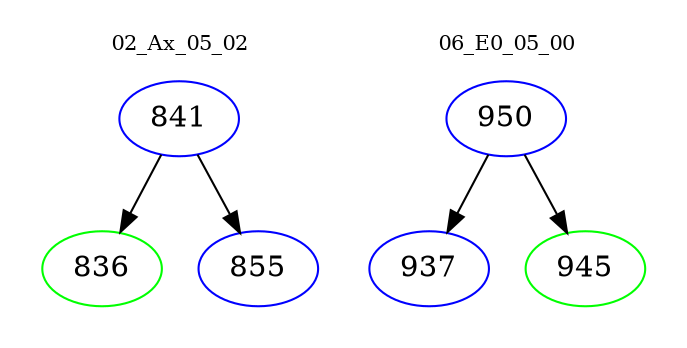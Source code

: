 digraph{
subgraph cluster_0 {
color = white
label = "02_Ax_05_02";
fontsize=10;
T0_841 [label="841", color="blue"]
T0_841 -> T0_836 [color="black"]
T0_836 [label="836", color="green"]
T0_841 -> T0_855 [color="black"]
T0_855 [label="855", color="blue"]
}
subgraph cluster_1 {
color = white
label = "06_E0_05_00";
fontsize=10;
T1_950 [label="950", color="blue"]
T1_950 -> T1_937 [color="black"]
T1_937 [label="937", color="blue"]
T1_950 -> T1_945 [color="black"]
T1_945 [label="945", color="green"]
}
}
